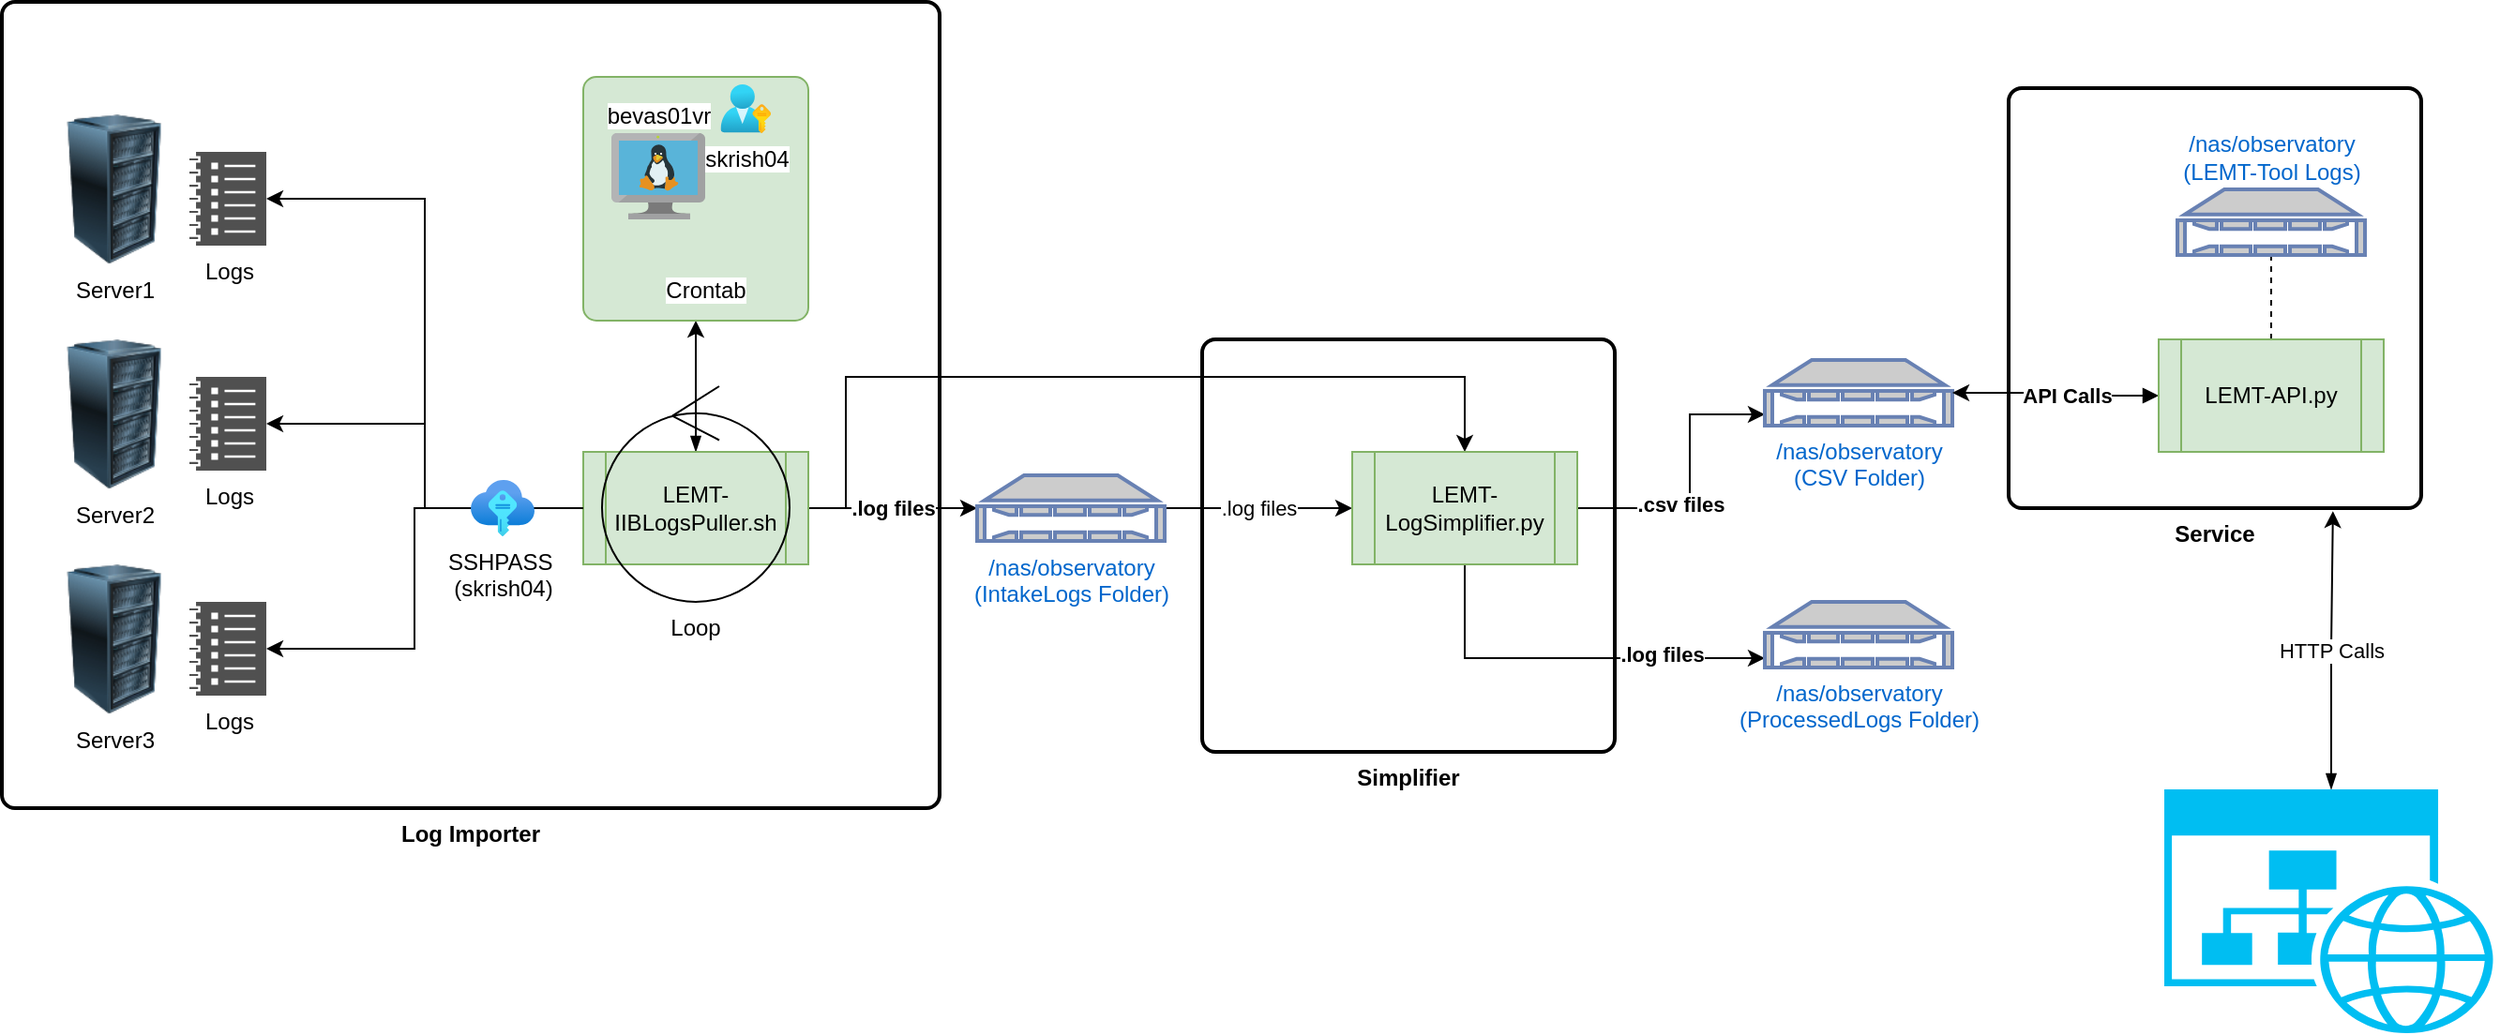 <mxfile version="18.0.2" type="github">
  <diagram id="Q4apKeaZOW8D5BqgM2T3" name="LEMT">
    <mxGraphModel dx="2692" dy="2185" grid="1" gridSize="10" guides="1" tooltips="1" connect="1" arrows="1" fold="1" page="1" pageScale="1" pageWidth="850" pageHeight="1100" math="0" shadow="0">
      <root>
        <mxCell id="0" />
        <mxCell id="1" parent="0" />
        <mxCell id="JCkuHaJwxj3CZc9LXlBO-41" value="Log Importer" style="rounded=1;whiteSpace=wrap;html=1;absoluteArcSize=1;arcSize=14;strokeWidth=2;fontColor=default;fillColor=none;labelPosition=center;verticalLabelPosition=bottom;align=center;verticalAlign=top;fontStyle=1" vertex="1" parent="1">
          <mxGeometry x="-20" y="-30" width="500" height="430" as="geometry" />
        </mxCell>
        <mxCell id="JCkuHaJwxj3CZc9LXlBO-47" value="Simplifier" style="rounded=1;whiteSpace=wrap;html=1;absoluteArcSize=1;arcSize=14;strokeWidth=2;fontColor=default;fillColor=none;labelPosition=center;verticalLabelPosition=bottom;align=center;verticalAlign=top;fontStyle=1" vertex="1" parent="1">
          <mxGeometry x="620" y="150" width="220" height="220" as="geometry" />
        </mxCell>
        <mxCell id="JCkuHaJwxj3CZc9LXlBO-8" value="" style="group" vertex="1" connectable="0" parent="1">
          <mxGeometry y="30" width="121" height="80" as="geometry" />
        </mxCell>
        <mxCell id="JCkuHaJwxj3CZc9LXlBO-6" value="Server1" style="image;html=1;image=img/lib/clip_art/computers/Server_Rack_128x128.png" vertex="1" parent="JCkuHaJwxj3CZc9LXlBO-8">
          <mxGeometry width="80" height="80" as="geometry" />
        </mxCell>
        <mxCell id="JCkuHaJwxj3CZc9LXlBO-7" value="Logs&lt;br&gt;" style="sketch=0;pointerEvents=1;shadow=0;dashed=0;html=1;strokeColor=none;labelPosition=center;verticalLabelPosition=bottom;verticalAlign=top;align=center;fillColor=#505050;shape=mxgraph.mscae.oms.log_management" vertex="1" parent="JCkuHaJwxj3CZc9LXlBO-8">
          <mxGeometry x="80" y="20" width="41" height="50" as="geometry" />
        </mxCell>
        <mxCell id="JCkuHaJwxj3CZc9LXlBO-9" value="" style="group" vertex="1" connectable="0" parent="1">
          <mxGeometry y="150" width="121" height="80" as="geometry" />
        </mxCell>
        <mxCell id="JCkuHaJwxj3CZc9LXlBO-10" value="Server2" style="image;html=1;image=img/lib/clip_art/computers/Server_Rack_128x128.png" vertex="1" parent="JCkuHaJwxj3CZc9LXlBO-9">
          <mxGeometry width="80" height="80" as="geometry" />
        </mxCell>
        <mxCell id="JCkuHaJwxj3CZc9LXlBO-11" value="Logs&lt;br&gt;" style="sketch=0;pointerEvents=1;shadow=0;dashed=0;html=1;strokeColor=none;labelPosition=center;verticalLabelPosition=bottom;verticalAlign=top;align=center;fillColor=#505050;shape=mxgraph.mscae.oms.log_management" vertex="1" parent="JCkuHaJwxj3CZc9LXlBO-9">
          <mxGeometry x="80" y="20" width="41" height="50" as="geometry" />
        </mxCell>
        <mxCell id="JCkuHaJwxj3CZc9LXlBO-12" value="" style="group" vertex="1" connectable="0" parent="1">
          <mxGeometry y="270" width="121" height="80" as="geometry" />
        </mxCell>
        <mxCell id="JCkuHaJwxj3CZc9LXlBO-13" value="Server3" style="image;html=1;image=img/lib/clip_art/computers/Server_Rack_128x128.png" vertex="1" parent="JCkuHaJwxj3CZc9LXlBO-12">
          <mxGeometry width="80" height="80" as="geometry" />
        </mxCell>
        <mxCell id="JCkuHaJwxj3CZc9LXlBO-14" value="Logs&lt;br&gt;" style="sketch=0;pointerEvents=1;shadow=0;dashed=0;html=1;strokeColor=none;labelPosition=center;verticalLabelPosition=bottom;verticalAlign=top;align=center;fillColor=#505050;shape=mxgraph.mscae.oms.log_management" vertex="1" parent="JCkuHaJwxj3CZc9LXlBO-12">
          <mxGeometry x="80" y="20" width="41" height="50" as="geometry" />
        </mxCell>
        <mxCell id="JCkuHaJwxj3CZc9LXlBO-17" style="edgeStyle=orthogonalEdgeStyle;rounded=0;orthogonalLoop=1;jettySize=auto;html=1;entryX=1;entryY=0.5;entryDx=0;entryDy=0;entryPerimeter=0;" edge="1" parent="1" source="JCkuHaJwxj3CZc9LXlBO-15" target="JCkuHaJwxj3CZc9LXlBO-7">
          <mxGeometry relative="1" as="geometry" />
        </mxCell>
        <mxCell id="JCkuHaJwxj3CZc9LXlBO-18" style="edgeStyle=orthogonalEdgeStyle;rounded=0;orthogonalLoop=1;jettySize=auto;html=1;entryX=1;entryY=0.5;entryDx=0;entryDy=0;entryPerimeter=0;" edge="1" parent="1" source="JCkuHaJwxj3CZc9LXlBO-15" target="JCkuHaJwxj3CZc9LXlBO-11">
          <mxGeometry relative="1" as="geometry" />
        </mxCell>
        <mxCell id="JCkuHaJwxj3CZc9LXlBO-19" style="edgeStyle=orthogonalEdgeStyle;rounded=0;orthogonalLoop=1;jettySize=auto;html=1;entryX=1;entryY=0.5;entryDx=0;entryDy=0;entryPerimeter=0;startArrow=none;" edge="1" parent="1" source="JCkuHaJwxj3CZc9LXlBO-21" target="JCkuHaJwxj3CZc9LXlBO-14">
          <mxGeometry relative="1" as="geometry">
            <Array as="points">
              <mxPoint x="200" y="240" />
              <mxPoint x="200" y="315" />
            </Array>
          </mxGeometry>
        </mxCell>
        <mxCell id="JCkuHaJwxj3CZc9LXlBO-23" value=".log files" style="edgeStyle=orthogonalEdgeStyle;rounded=0;orthogonalLoop=1;jettySize=auto;html=1;fontStyle=1" edge="1" parent="1" source="JCkuHaJwxj3CZc9LXlBO-15" target="JCkuHaJwxj3CZc9LXlBO-24">
          <mxGeometry relative="1" as="geometry">
            <mxPoint x="470" y="240" as="targetPoint" />
          </mxGeometry>
        </mxCell>
        <mxCell id="JCkuHaJwxj3CZc9LXlBO-43" style="edgeStyle=orthogonalEdgeStyle;rounded=0;orthogonalLoop=1;jettySize=auto;html=1;entryX=0.5;entryY=0;entryDx=0;entryDy=0;fontColor=default;" edge="1" parent="1" source="JCkuHaJwxj3CZc9LXlBO-15" target="JCkuHaJwxj3CZc9LXlBO-42">
          <mxGeometry relative="1" as="geometry">
            <Array as="points">
              <mxPoint x="430" y="240" />
              <mxPoint x="430" y="170" />
              <mxPoint x="760" y="170" />
            </Array>
          </mxGeometry>
        </mxCell>
        <mxCell id="JCkuHaJwxj3CZc9LXlBO-68" style="edgeStyle=orthogonalEdgeStyle;rounded=0;orthogonalLoop=1;jettySize=auto;html=1;entryX=0.5;entryY=1;entryDx=0;entryDy=0;fontColor=default;startArrow=blockThin;startFill=1;endArrow=classic;endFill=1;" edge="1" parent="1" source="JCkuHaJwxj3CZc9LXlBO-15" target="JCkuHaJwxj3CZc9LXlBO-40">
          <mxGeometry relative="1" as="geometry" />
        </mxCell>
        <mxCell id="JCkuHaJwxj3CZc9LXlBO-15" value="LEMT-IIBLogsPuller.sh" style="shape=process;whiteSpace=wrap;html=1;backgroundOutline=1;fillColor=#d5e8d4;strokeColor=#82b366;" vertex="1" parent="1">
          <mxGeometry x="290" y="210" width="120" height="60" as="geometry" />
        </mxCell>
        <mxCell id="JCkuHaJwxj3CZc9LXlBO-21" value="SSHPASS&amp;nbsp;&lt;br&gt;(skrish04)" style="aspect=fixed;html=1;points=[];align=center;image;fontSize=12;image=img/lib/azure2/other/SSH_Keys.svg;" vertex="1" parent="1">
          <mxGeometry x="230" y="225" width="34" height="30" as="geometry" />
        </mxCell>
        <mxCell id="JCkuHaJwxj3CZc9LXlBO-22" value="" style="edgeStyle=orthogonalEdgeStyle;rounded=0;orthogonalLoop=1;jettySize=auto;html=1;entryX=1;entryY=0.5;entryDx=0;entryDy=0;entryPerimeter=0;endArrow=none;" edge="1" parent="1" source="JCkuHaJwxj3CZc9LXlBO-15" target="JCkuHaJwxj3CZc9LXlBO-21">
          <mxGeometry relative="1" as="geometry">
            <mxPoint x="290" y="240" as="sourcePoint" />
            <mxPoint x="121" y="315" as="targetPoint" />
          </mxGeometry>
        </mxCell>
        <mxCell id="JCkuHaJwxj3CZc9LXlBO-44" value=".log files" style="edgeStyle=orthogonalEdgeStyle;rounded=0;orthogonalLoop=1;jettySize=auto;html=1;entryX=0;entryY=0.5;entryDx=0;entryDy=0;fontColor=default;" edge="1" parent="1" source="JCkuHaJwxj3CZc9LXlBO-24" target="JCkuHaJwxj3CZc9LXlBO-42">
          <mxGeometry relative="1" as="geometry" />
        </mxCell>
        <mxCell id="JCkuHaJwxj3CZc9LXlBO-24" value="/nas/observatory&lt;br&gt;(IntakeLogs Folder)" style="fontColor=#0066CC;verticalAlign=top;verticalLabelPosition=bottom;labelPosition=center;align=center;html=1;outlineConnect=0;fillColor=#CCCCCC;strokeColor=#6881B3;gradientColor=none;gradientDirection=north;strokeWidth=2;shape=mxgraph.networks.nas_filer;" vertex="1" parent="1">
          <mxGeometry x="500" y="222.5" width="100" height="35" as="geometry" />
        </mxCell>
        <mxCell id="JCkuHaJwxj3CZc9LXlBO-27" value="" style="shape=image;html=1;verticalAlign=top;verticalLabelPosition=bottom;labelBackgroundColor=#ffffff;imageAspect=0;aspect=fixed;image=https://cdn1.iconfinder.com/data/icons/bootstrap-vol-3/16/filetype-sh-128.png" vertex="1" parent="1">
          <mxGeometry x="389" y="196" width="30" height="30" as="geometry" />
        </mxCell>
        <mxCell id="JCkuHaJwxj3CZc9LXlBO-38" value="Loop" style="ellipse;shape=umlControl;whiteSpace=wrap;html=1;fontColor=default;fillColor=none;labelPosition=center;verticalLabelPosition=bottom;align=center;verticalAlign=top;" vertex="1" parent="1">
          <mxGeometry x="300" y="175" width="100" height="115" as="geometry" />
        </mxCell>
        <mxCell id="JCkuHaJwxj3CZc9LXlBO-45" style="edgeStyle=orthogonalEdgeStyle;rounded=0;orthogonalLoop=1;jettySize=auto;html=1;fontColor=default;" edge="1" parent="1" source="JCkuHaJwxj3CZc9LXlBO-42" target="JCkuHaJwxj3CZc9LXlBO-48">
          <mxGeometry relative="1" as="geometry">
            <mxPoint x="730" y="480" as="targetPoint" />
            <Array as="points">
              <mxPoint x="880" y="240" />
              <mxPoint x="880" y="190" />
            </Array>
          </mxGeometry>
        </mxCell>
        <mxCell id="JCkuHaJwxj3CZc9LXlBO-46" value=".csv files" style="edgeLabel;html=1;align=center;verticalAlign=middle;resizable=0;points=[];fontColor=default;fontStyle=1" vertex="1" connectable="0" parent="JCkuHaJwxj3CZc9LXlBO-45">
          <mxGeometry x="-0.276" y="2" relative="1" as="geometry">
            <mxPoint as="offset" />
          </mxGeometry>
        </mxCell>
        <mxCell id="JCkuHaJwxj3CZc9LXlBO-51" style="edgeStyle=orthogonalEdgeStyle;rounded=0;orthogonalLoop=1;jettySize=auto;html=1;fontColor=default;" edge="1" parent="1" source="JCkuHaJwxj3CZc9LXlBO-42" target="JCkuHaJwxj3CZc9LXlBO-50">
          <mxGeometry relative="1" as="geometry">
            <Array as="points">
              <mxPoint x="760" y="320" />
            </Array>
          </mxGeometry>
        </mxCell>
        <mxCell id="JCkuHaJwxj3CZc9LXlBO-52" value=".log files" style="edgeLabel;html=1;align=center;verticalAlign=middle;resizable=0;points=[];fontColor=default;fontStyle=1" vertex="1" connectable="0" parent="JCkuHaJwxj3CZc9LXlBO-51">
          <mxGeometry x="0.473" y="2" relative="1" as="geometry">
            <mxPoint as="offset" />
          </mxGeometry>
        </mxCell>
        <mxCell id="JCkuHaJwxj3CZc9LXlBO-42" value="LEMT-LogSimplifier.py" style="shape=process;whiteSpace=wrap;html=1;backgroundOutline=1;fillColor=#d5e8d4;strokeColor=#82b366;" vertex="1" parent="1">
          <mxGeometry x="700" y="210" width="120" height="60" as="geometry" />
        </mxCell>
        <mxCell id="JCkuHaJwxj3CZc9LXlBO-48" value="/nas/observatory&lt;br&gt;(CSV Folder)" style="fontColor=#0066CC;verticalAlign=top;verticalLabelPosition=bottom;labelPosition=center;align=center;html=1;outlineConnect=0;fillColor=#CCCCCC;strokeColor=#6881B3;gradientColor=none;gradientDirection=north;strokeWidth=2;shape=mxgraph.networks.nas_filer;" vertex="1" parent="1">
          <mxGeometry x="920" y="161" width="100" height="35" as="geometry" />
        </mxCell>
        <mxCell id="JCkuHaJwxj3CZc9LXlBO-50" value="/nas/observatory&lt;br&gt;(ProcessedLogs Folder)" style="fontColor=#0066CC;verticalAlign=top;verticalLabelPosition=bottom;labelPosition=center;align=center;html=1;outlineConnect=0;fillColor=#CCCCCC;strokeColor=#6881B3;gradientColor=none;gradientDirection=north;strokeWidth=2;shape=mxgraph.networks.nas_filer;" vertex="1" parent="1">
          <mxGeometry x="920" y="290" width="100" height="35" as="geometry" />
        </mxCell>
        <mxCell id="JCkuHaJwxj3CZc9LXlBO-54" style="edgeStyle=orthogonalEdgeStyle;rounded=0;orthogonalLoop=1;jettySize=auto;html=1;entryX=1;entryY=0.5;entryDx=0;entryDy=0;entryPerimeter=0;fontColor=default;endArrow=classic;endFill=1;startArrow=block;startFill=1;" edge="1" parent="1" source="JCkuHaJwxj3CZc9LXlBO-53" target="JCkuHaJwxj3CZc9LXlBO-48">
          <mxGeometry relative="1" as="geometry" />
        </mxCell>
        <mxCell id="JCkuHaJwxj3CZc9LXlBO-55" value="API Calls" style="edgeLabel;html=1;align=center;verticalAlign=middle;resizable=0;points=[];fontColor=default;fontStyle=1" vertex="1" connectable="0" parent="JCkuHaJwxj3CZc9LXlBO-54">
          <mxGeometry x="-0.121" relative="1" as="geometry">
            <mxPoint as="offset" />
          </mxGeometry>
        </mxCell>
        <mxCell id="JCkuHaJwxj3CZc9LXlBO-57" style="edgeStyle=orthogonalEdgeStyle;rounded=0;orthogonalLoop=1;jettySize=auto;html=1;fontColor=default;startArrow=none;startFill=0;endArrow=classic;endFill=1;entryX=0.5;entryY=1;entryDx=0;entryDy=0;entryPerimeter=0;dashed=1;" edge="1" parent="1" source="JCkuHaJwxj3CZc9LXlBO-53" target="JCkuHaJwxj3CZc9LXlBO-56">
          <mxGeometry relative="1" as="geometry">
            <Array as="points">
              <mxPoint x="1190" y="90" />
              <mxPoint x="1190" y="90" />
            </Array>
          </mxGeometry>
        </mxCell>
        <mxCell id="JCkuHaJwxj3CZc9LXlBO-53" value="LEMT-API.py" style="shape=process;whiteSpace=wrap;html=1;backgroundOutline=1;fillColor=#d5e8d4;strokeColor=#82b366;" vertex="1" parent="1">
          <mxGeometry x="1130" y="150" width="120" height="60" as="geometry" />
        </mxCell>
        <mxCell id="JCkuHaJwxj3CZc9LXlBO-56" value="/nas/observatory&lt;br&gt;(LEMT-Tool Logs)" style="fontColor=#0066CC;verticalAlign=bottom;verticalLabelPosition=top;labelPosition=center;align=center;html=1;outlineConnect=0;fillColor=#CCCCCC;strokeColor=#6881B3;gradientColor=none;gradientDirection=north;strokeWidth=2;shape=mxgraph.networks.nas_filer;" vertex="1" parent="1">
          <mxGeometry x="1140" y="70" width="100" height="35" as="geometry" />
        </mxCell>
        <mxCell id="JCkuHaJwxj3CZc9LXlBO-58" value="Service" style="rounded=1;whiteSpace=wrap;html=1;absoluteArcSize=1;arcSize=14;strokeWidth=2;fontColor=default;fillColor=none;fontStyle=1;labelPosition=center;verticalLabelPosition=bottom;align=center;verticalAlign=top;" vertex="1" parent="1">
          <mxGeometry x="1050" y="16" width="220" height="224" as="geometry" />
        </mxCell>
        <mxCell id="JCkuHaJwxj3CZc9LXlBO-60" value="HTTP Calls" style="edgeStyle=orthogonalEdgeStyle;rounded=0;orthogonalLoop=1;jettySize=auto;html=1;entryX=0.786;entryY=1.007;entryDx=0;entryDy=0;entryPerimeter=0;fontColor=default;startArrow=blockThin;startFill=1;endArrow=classic;endFill=1;" edge="1" parent="1" source="JCkuHaJwxj3CZc9LXlBO-59" target="JCkuHaJwxj3CZc9LXlBO-58">
          <mxGeometry relative="1" as="geometry" />
        </mxCell>
        <mxCell id="JCkuHaJwxj3CZc9LXlBO-59" value="" style="verticalLabelPosition=bottom;html=1;verticalAlign=top;align=center;strokeColor=none;fillColor=#00BEF2;shape=mxgraph.azure.website_generic;pointerEvents=1;fontColor=default;" vertex="1" parent="1">
          <mxGeometry x="1133" y="390" width="178" height="130" as="geometry" />
        </mxCell>
        <mxCell id="JCkuHaJwxj3CZc9LXlBO-62" value="" style="shape=image;html=1;verticalAlign=top;verticalLabelPosition=bottom;labelBackgroundColor=#ffffff;imageAspect=0;aspect=fixed;image=https://cdn0.iconfinder.com/data/icons/phosphor-fill-vol-3/256/number-square-two-fill-128.png;fontColor=default;strokeWidth=1;fillColor=none;" vertex="1" parent="1">
          <mxGeometry x="1236" y="135" width="28" height="28" as="geometry" />
        </mxCell>
        <mxCell id="JCkuHaJwxj3CZc9LXlBO-64" value="" style="shape=image;html=1;verticalAlign=top;verticalLabelPosition=bottom;labelBackgroundColor=#ffffff;imageAspect=0;aspect=fixed;image=https://cdn2.iconfinder.com/data/icons/free-funktional-icons/48/01_Warning_48x48.png;fontColor=default;strokeWidth=1;fillColor=none;" vertex="1" parent="1">
          <mxGeometry x="282" y="202" width="18" height="18" as="geometry" />
        </mxCell>
        <mxCell id="JCkuHaJwxj3CZc9LXlBO-65" value="" style="shape=image;html=1;verticalAlign=top;verticalLabelPosition=bottom;labelBackgroundColor=#ffffff;imageAspect=0;aspect=fixed;image=https://cdn4.iconfinder.com/data/icons/scripting-and-programming-languages/512/Python_logo-128.png;fontColor=default;strokeWidth=1;fillColor=none;" vertex="1" parent="1">
          <mxGeometry x="800" y="250.75" width="20" height="20" as="geometry" />
        </mxCell>
        <mxCell id="JCkuHaJwxj3CZc9LXlBO-66" value="" style="shape=image;html=1;verticalAlign=top;verticalLabelPosition=bottom;labelBackgroundColor=#ffffff;imageAspect=0;aspect=fixed;image=https://cdn4.iconfinder.com/data/icons/scripting-and-programming-languages/512/Python_logo-128.png;fontColor=default;strokeWidth=1;fillColor=none;" vertex="1" parent="1">
          <mxGeometry x="1228.5" y="188.5" width="21.5" height="21.5" as="geometry" />
        </mxCell>
        <mxCell id="JCkuHaJwxj3CZc9LXlBO-67" value="" style="group" vertex="1" connectable="0" parent="1">
          <mxGeometry x="290" width="133" height="140" as="geometry" />
        </mxCell>
        <mxCell id="JCkuHaJwxj3CZc9LXlBO-40" value="" style="rounded=1;whiteSpace=wrap;html=1;absoluteArcSize=1;arcSize=14;strokeWidth=1;fillColor=#d5e8d4;strokeColor=#82b366;" vertex="1" parent="JCkuHaJwxj3CZc9LXlBO-67">
          <mxGeometry y="10" width="120" height="130" as="geometry" />
        </mxCell>
        <mxCell id="JCkuHaJwxj3CZc9LXlBO-33" value="bevas01vr" style="sketch=0;aspect=fixed;html=1;points=[];align=center;image;fontSize=12;image=img/lib/mscae/VM_Linux.svg;labelPosition=center;verticalLabelPosition=top;verticalAlign=bottom;" vertex="1" parent="JCkuHaJwxj3CZc9LXlBO-67">
          <mxGeometry x="15" y="40" width="50" height="46" as="geometry" />
        </mxCell>
        <mxCell id="JCkuHaJwxj3CZc9LXlBO-31" value="Crontab" style="shape=image;html=1;verticalAlign=top;verticalLabelPosition=bottom;labelBackgroundColor=#ffffff;imageAspect=0;aspect=fixed;image=https://cdn1.iconfinder.com/data/icons/Futurosoft%20Icons%200.5.2/128x128/mimetypes/Schedule_File.png" vertex="1" parent="JCkuHaJwxj3CZc9LXlBO-67">
          <mxGeometry x="40" y="60" width="50" height="50" as="geometry" />
        </mxCell>
        <mxCell id="JCkuHaJwxj3CZc9LXlBO-34" value="skrish04" style="aspect=fixed;html=1;points=[];align=center;image;fontSize=12;image=img/lib/azure2/azure_stack/User_Subscriptions.svg;" vertex="1" parent="JCkuHaJwxj3CZc9LXlBO-67">
          <mxGeometry x="73.21" y="14" width="26.79" height="26" as="geometry" />
        </mxCell>
        <mxCell id="JCkuHaJwxj3CZc9LXlBO-61" value="" style="shape=image;html=1;verticalAlign=top;verticalLabelPosition=bottom;labelBackgroundColor=#ffffff;imageAspect=0;aspect=fixed;image=https://cdn0.iconfinder.com/data/icons/phosphor-fill-vol-3/256/number-square-one-fill-128.png;fontColor=default;strokeWidth=1;fillColor=none;" vertex="1" parent="JCkuHaJwxj3CZc9LXlBO-67">
          <mxGeometry x="100" width="30" height="30" as="geometry" />
        </mxCell>
      </root>
    </mxGraphModel>
  </diagram>
</mxfile>
